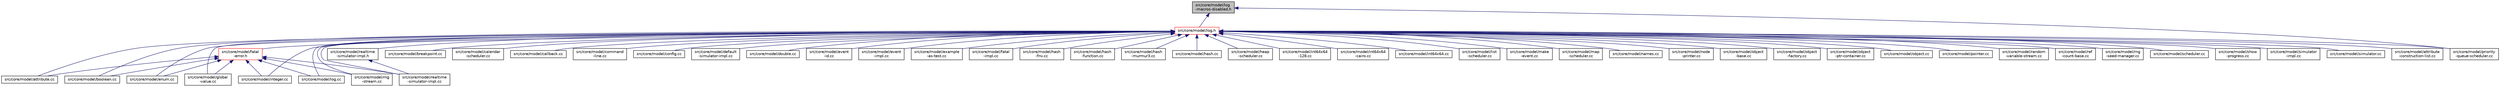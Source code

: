 digraph "src/core/model/log-macros-disabled.h"
{
 // LATEX_PDF_SIZE
  edge [fontname="Helvetica",fontsize="10",labelfontname="Helvetica",labelfontsize="10"];
  node [fontname="Helvetica",fontsize="10",shape=record];
  Node1 [label="src/core/model/log\l-macros-disabled.h",height=0.2,width=0.4,color="black", fillcolor="grey75", style="filled", fontcolor="black",tooltip="Definition of empty logging macros and the NS_LOG_NOOP_INTERNAL macro."];
  Node1 -> Node2 [dir="back",color="midnightblue",fontsize="10",style="solid",fontname="Helvetica"];
  Node2 [label="src/core/model/log.h",height=0.2,width=0.4,color="red", fillcolor="white", style="filled",URL="$log_8h.html",tooltip="Debug message logging."];
  Node2 -> Node3 [dir="back",color="midnightblue",fontsize="10",style="solid",fontname="Helvetica"];
  Node3 [label="src/core/model/attribute\l-construction-list.cc",height=0.2,width=0.4,color="black", fillcolor="white", style="filled",URL="$attribute-construction-list_8cc.html",tooltip="ns3::AttributeConstructionList implementation."];
  Node2 -> Node4 [dir="back",color="midnightblue",fontsize="10",style="solid",fontname="Helvetica"];
  Node4 [label="src/core/model/attribute.cc",height=0.2,width=0.4,color="black", fillcolor="white", style="filled",URL="$attribute_8cc.html",tooltip="ns3::AttributeValue, ns3::AttributeAccessor and ns3::AttributeChecker implementations."];
  Node2 -> Node5 [dir="back",color="midnightblue",fontsize="10",style="solid",fontname="Helvetica"];
  Node5 [label="src/core/model/boolean.cc",height=0.2,width=0.4,color="black", fillcolor="white", style="filled",URL="$boolean_8cc.html",tooltip="ns3::BooleanValue attribute value implementaation."];
  Node2 -> Node6 [dir="back",color="midnightblue",fontsize="10",style="solid",fontname="Helvetica"];
  Node6 [label="src/core/model/breakpoint.cc",height=0.2,width=0.4,color="black", fillcolor="white", style="filled",URL="$breakpoint_8cc.html",tooltip="ns3::BreakpointFallback function implementation."];
  Node2 -> Node7 [dir="back",color="midnightblue",fontsize="10",style="solid",fontname="Helvetica"];
  Node7 [label="src/core/model/calendar\l-scheduler.cc",height=0.2,width=0.4,color="black", fillcolor="white", style="filled",URL="$calendar-scheduler_8cc.html",tooltip="ns3::CalendarScheduler class implementation."];
  Node2 -> Node8 [dir="back",color="midnightblue",fontsize="10",style="solid",fontname="Helvetica"];
  Node8 [label="src/core/model/callback.cc",height=0.2,width=0.4,color="black", fillcolor="white", style="filled",URL="$callback_8cc.html",tooltip="ns3::CallbackValue implementation."];
  Node2 -> Node9 [dir="back",color="midnightblue",fontsize="10",style="solid",fontname="Helvetica"];
  Node9 [label="src/core/model/command\l-line.cc",height=0.2,width=0.4,color="black", fillcolor="white", style="filled",URL="$command-line_8cc.html",tooltip="ns3::CommandLine implementation."];
  Node2 -> Node10 [dir="back",color="midnightblue",fontsize="10",style="solid",fontname="Helvetica"];
  Node10 [label="src/core/model/config.cc",height=0.2,width=0.4,color="black", fillcolor="white", style="filled",URL="$config_8cc.html",tooltip="ns3::Config implementations."];
  Node2 -> Node11 [dir="back",color="midnightblue",fontsize="10",style="solid",fontname="Helvetica"];
  Node11 [label="src/core/model/default\l-simulator-impl.cc",height=0.2,width=0.4,color="black", fillcolor="white", style="filled",URL="$default-simulator-impl_8cc.html",tooltip="ns3::DefaultSimulatorImpl implementation."];
  Node2 -> Node12 [dir="back",color="midnightblue",fontsize="10",style="solid",fontname="Helvetica"];
  Node12 [label="src/core/model/double.cc",height=0.2,width=0.4,color="black", fillcolor="white", style="filled",URL="$double_8cc.html",tooltip="ns3::DoubleValue attribute value implementation."];
  Node2 -> Node13 [dir="back",color="midnightblue",fontsize="10",style="solid",fontname="Helvetica"];
  Node13 [label="src/core/model/enum.cc",height=0.2,width=0.4,color="black", fillcolor="white", style="filled",URL="$enum_8cc.html",tooltip="ns3::EnumValue attribute value implementation."];
  Node2 -> Node14 [dir="back",color="midnightblue",fontsize="10",style="solid",fontname="Helvetica"];
  Node14 [label="src/core/model/event\l-id.cc",height=0.2,width=0.4,color="black", fillcolor="white", style="filled",URL="$event-id_8cc.html",tooltip="ns3::EventId implementation."];
  Node2 -> Node15 [dir="back",color="midnightblue",fontsize="10",style="solid",fontname="Helvetica"];
  Node15 [label="src/core/model/event\l-impl.cc",height=0.2,width=0.4,color="black", fillcolor="white", style="filled",URL="$event-impl_8cc.html",tooltip="ns3::EventImpl definitions."];
  Node2 -> Node16 [dir="back",color="midnightblue",fontsize="10",style="solid",fontname="Helvetica"];
  Node16 [label="src/core/model/example\l-as-test.cc",height=0.2,width=0.4,color="black", fillcolor="white", style="filled",URL="$example-as-test_8cc.html",tooltip="Implementation of classes ns3::ExampleAsTestSuite and ns3::ExampleTestCase."];
  Node2 -> Node17 [dir="back",color="midnightblue",fontsize="10",style="solid",fontname="Helvetica"];
  Node17 [label="src/core/model/fatal\l-error.h",height=0.2,width=0.4,color="red", fillcolor="white", style="filled",URL="$fatal-error_8h.html",tooltip="NS_FATAL_x macro definitions."];
  Node17 -> Node4 [dir="back",color="midnightblue",fontsize="10",style="solid",fontname="Helvetica"];
  Node17 -> Node5 [dir="back",color="midnightblue",fontsize="10",style="solid",fontname="Helvetica"];
  Node17 -> Node13 [dir="back",color="midnightblue",fontsize="10",style="solid",fontname="Helvetica"];
  Node17 -> Node94 [dir="back",color="midnightblue",fontsize="10",style="solid",fontname="Helvetica"];
  Node94 [label="src/core/model/global\l-value.cc",height=0.2,width=0.4,color="black", fillcolor="white", style="filled",URL="$global-value_8cc.html",tooltip="ns3::GlobalValue implementation."];
  Node17 -> Node83 [dir="back",color="midnightblue",fontsize="10",style="solid",fontname="Helvetica"];
  Node83 [label="src/core/model/integer.cc",height=0.2,width=0.4,color="black", fillcolor="white", style="filled",URL="$integer_8cc.html",tooltip="ns3::MakeIntegerChecker implementation."];
  Node17 -> Node114 [dir="back",color="midnightblue",fontsize="10",style="solid",fontname="Helvetica"];
  Node114 [label="src/core/model/log.cc",height=0.2,width=0.4,color="black", fillcolor="white", style="filled",URL="$log_8cc.html",tooltip="ns3::LogComponent and related implementations."];
  Node17 -> Node22 [dir="back",color="midnightblue",fontsize="10",style="solid",fontname="Helvetica"];
  Node22 [label="src/core/model/realtime\l-simulator-impl.cc",height=0.2,width=0.4,color="black", fillcolor="white", style="filled",URL="$realtime-simulator-impl_8cc.html",tooltip="ns3::RealTimeSimulatorImpl implementation."];
  Node17 -> Node143 [dir="back",color="midnightblue",fontsize="10",style="solid",fontname="Helvetica"];
  Node143 [label="src/core/model/rng\l-stream.cc",height=0.2,width=0.4,color="black", fillcolor="white", style="filled",URL="$rng-stream_8cc.html",tooltip="ns3::RngStream and MRG32k3a implementations."];
  Node2 -> Node144 [dir="back",color="midnightblue",fontsize="10",style="solid",fontname="Helvetica"];
  Node144 [label="src/core/model/fatal\l-impl.cc",height=0.2,width=0.4,color="black", fillcolor="white", style="filled",URL="$fatal-impl_8cc.html",tooltip="ns3::FatalImpl::RegisterStream(), ns3::FatalImpl::UnregisterStream(), and ns3::FatalImpl::FlushStream..."];
  Node2 -> Node94 [dir="back",color="midnightblue",fontsize="10",style="solid",fontname="Helvetica"];
  Node2 -> Node134 [dir="back",color="midnightblue",fontsize="10",style="solid",fontname="Helvetica"];
  Node134 [label="src/core/model/hash\l-fnv.cc",height=0.2,width=0.4,color="black", fillcolor="white", style="filled",URL="$hash-fnv_8cc.html",tooltip="ns3::Hash::Function::Fnv1a implementation."];
  Node2 -> Node135 [dir="back",color="midnightblue",fontsize="10",style="solid",fontname="Helvetica"];
  Node135 [label="src/core/model/hash\l-function.cc",height=0.2,width=0.4,color="black", fillcolor="white", style="filled",URL="$hash-function_8cc.html",tooltip="ns3::Hash::Implementation::GetHash64 default implementation."];
  Node2 -> Node137 [dir="back",color="midnightblue",fontsize="10",style="solid",fontname="Helvetica"];
  Node137 [label="src/core/model/hash\l-murmur3.cc",height=0.2,width=0.4,color="black", fillcolor="white", style="filled",URL="$hash-murmur3_8cc.html",tooltip="ns3::Hash::Function::Murmur3 implementation."];
  Node2 -> Node112 [dir="back",color="midnightblue",fontsize="10",style="solid",fontname="Helvetica"];
  Node112 [label="src/core/model/hash.cc",height=0.2,width=0.4,color="black", fillcolor="white", style="filled",URL="$hash_8cc.html",tooltip="ns3::Hasher implementation."];
  Node2 -> Node61 [dir="back",color="midnightblue",fontsize="10",style="solid",fontname="Helvetica"];
  Node61 [label="src/core/model/heap\l-scheduler.cc",height=0.2,width=0.4,color="black", fillcolor="white", style="filled",URL="$heap-scheduler_8cc.html",tooltip="Implementation of ns3::HeapScheduler class."];
  Node2 -> Node106 [dir="back",color="midnightblue",fontsize="10",style="solid",fontname="Helvetica"];
  Node106 [label="src/core/model/int64x64\l-128.cc",height=0.2,width=0.4,color="black", fillcolor="white", style="filled",URL="$int64x64-128_8cc.html",tooltip="Implementation of the ns3::int64x64_t type using a native int128_t type."];
  Node2 -> Node107 [dir="back",color="midnightblue",fontsize="10",style="solid",fontname="Helvetica"];
  Node107 [label="src/core/model/int64x64\l-cairo.cc",height=0.2,width=0.4,color="black", fillcolor="white", style="filled",URL="$int64x64-cairo_8cc.html",tooltip="Implementation of the ns3::int64x64_t type using the Cairo implementation."];
  Node2 -> Node113 [dir="back",color="midnightblue",fontsize="10",style="solid",fontname="Helvetica"];
  Node113 [label="src/core/model/int64x64.cc",height=0.2,width=0.4,color="black", fillcolor="white", style="filled",URL="$int64x64_8cc.html",tooltip="Implementation of the streaming input and output operators for the ns3::int64x64_t type."];
  Node2 -> Node83 [dir="back",color="midnightblue",fontsize="10",style="solid",fontname="Helvetica"];
  Node2 -> Node63 [dir="back",color="midnightblue",fontsize="10",style="solid",fontname="Helvetica"];
  Node63 [label="src/core/model/list\l-scheduler.cc",height=0.2,width=0.4,color="black", fillcolor="white", style="filled",URL="$list-scheduler_8cc.html",tooltip="ns3::ListScheduler implementation."];
  Node2 -> Node114 [dir="back",color="midnightblue",fontsize="10",style="solid",fontname="Helvetica"];
  Node2 -> Node129 [dir="back",color="midnightblue",fontsize="10",style="solid",fontname="Helvetica"];
  Node129 [label="src/core/model/make\l-event.cc",height=0.2,width=0.4,color="black", fillcolor="white", style="filled",URL="$make-event_8cc.html",tooltip="ns3::MakeEvent(void(*f)(void)) implementation."];
  Node2 -> Node65 [dir="back",color="midnightblue",fontsize="10",style="solid",fontname="Helvetica"];
  Node65 [label="src/core/model/map\l-scheduler.cc",height=0.2,width=0.4,color="black", fillcolor="white", style="filled",URL="$map-scheduler_8cc.html",tooltip="ns3::MapScheduler implementation."];
  Node2 -> Node29 [dir="back",color="midnightblue",fontsize="10",style="solid",fontname="Helvetica"];
  Node29 [label="src/core/model/names.cc",height=0.2,width=0.4,color="black", fillcolor="white", style="filled",URL="$names_8cc.html",tooltip="ns3::Names, ns3::NamesNode and ns3::NamePriv implementations."];
  Node2 -> Node42 [dir="back",color="midnightblue",fontsize="10",style="solid",fontname="Helvetica"];
  Node42 [label="src/core/model/node\l-printer.cc",height=0.2,width=0.4,color="black", fillcolor="white", style="filled",URL="$node-printer_8cc.html",tooltip="ns3::DefaultNodePrinter implementation."];
  Node2 -> Node27 [dir="back",color="midnightblue",fontsize="10",style="solid",fontname="Helvetica"];
  Node27 [label="src/core/model/object\l-base.cc",height=0.2,width=0.4,color="black", fillcolor="white", style="filled",URL="$object-base_8cc.html",tooltip="ns3::ObjectBase class implementation."];
  Node2 -> Node32 [dir="back",color="midnightblue",fontsize="10",style="solid",fontname="Helvetica"];
  Node32 [label="src/core/model/object\l-factory.cc",height=0.2,width=0.4,color="black", fillcolor="white", style="filled",URL="$object-factory_8cc.html",tooltip="ns3::ObjectFactory class implementation."];
  Node2 -> Node54 [dir="back",color="midnightblue",fontsize="10",style="solid",fontname="Helvetica"];
  Node54 [label="src/core/model/object\l-ptr-container.cc",height=0.2,width=0.4,color="black", fillcolor="white", style="filled",URL="$object-ptr-container_8cc.html",tooltip="ns3::ObjectPtrContainerValue attribute value implementations."];
  Node2 -> Node33 [dir="back",color="midnightblue",fontsize="10",style="solid",fontname="Helvetica"];
  Node33 [label="src/core/model/object.cc",height=0.2,width=0.4,color="black", fillcolor="white", style="filled",URL="$object_8cc.html",tooltip="ns3::Object class implementation."];
  Node2 -> Node34 [dir="back",color="midnightblue",fontsize="10",style="solid",fontname="Helvetica"];
  Node34 [label="src/core/model/pointer.cc",height=0.2,width=0.4,color="black", fillcolor="white", style="filled",URL="$pointer_8cc.html",tooltip="ns3::PointerValue attribute value implementations."];
  Node2 -> Node66 [dir="back",color="midnightblue",fontsize="10",style="solid",fontname="Helvetica"];
  Node66 [label="src/core/model/priority\l-queue-scheduler.cc",height=0.2,width=0.4,color="black", fillcolor="white", style="filled",URL="$priority-queue-scheduler_8cc.html",tooltip="Implementation of ns3::PriorityQueueScheduler class."];
  Node2 -> Node21 [dir="back",color="midnightblue",fontsize="10",style="solid",fontname="Helvetica"];
  Node21 [label="src/core/model/random\l-variable-stream.cc",height=0.2,width=0.4,color="black", fillcolor="white", style="filled",URL="$random-variable-stream_8cc.html",tooltip="ns3::RandomVariableStream and related implementations"];
  Node2 -> Node22 [dir="back",color="midnightblue",fontsize="10",style="solid",fontname="Helvetica"];
  Node2 -> Node37 [dir="back",color="midnightblue",fontsize="10",style="solid",fontname="Helvetica"];
  Node37 [label="src/core/model/realtime\l-simulator-impl.h",height=0.2,width=0.4,color="black", fillcolor="white", style="filled",URL="$realtime-simulator-impl_8h.html",tooltip="ns3::RealtimeSimulatorImpl declaration."];
  Node37 -> Node22 [dir="back",color="midnightblue",fontsize="10",style="solid",fontname="Helvetica"];
  Node2 -> Node139 [dir="back",color="midnightblue",fontsize="10",style="solid",fontname="Helvetica"];
  Node139 [label="src/core/model/ref\l-count-base.cc",height=0.2,width=0.4,color="black", fillcolor="white", style="filled",URL="$ref-count-base_8cc.html",tooltip="ns3::RefCountBase implementation."];
  Node2 -> Node91 [dir="back",color="midnightblue",fontsize="10",style="solid",fontname="Helvetica"];
  Node91 [label="src/core/model/rng\l-seed-manager.cc",height=0.2,width=0.4,color="black", fillcolor="white", style="filled",URL="$rng-seed-manager_8cc.html",tooltip="ns3::RngSeedManager implementation."];
  Node2 -> Node143 [dir="back",color="midnightblue",fontsize="10",style="solid",fontname="Helvetica"];
  Node2 -> Node68 [dir="back",color="midnightblue",fontsize="10",style="solid",fontname="Helvetica"];
  Node68 [label="src/core/model/scheduler.cc",height=0.2,width=0.4,color="black", fillcolor="white", style="filled",URL="$scheduler_8cc.html",tooltip="ns3::Scheduler implementation."];
  Node2 -> Node43 [dir="back",color="midnightblue",fontsize="10",style="solid",fontname="Helvetica"];
  Node43 [label="src/core/model/show\l-progress.cc",height=0.2,width=0.4,color="black", fillcolor="white", style="filled",URL="$show-progress_8cc.html",tooltip="ns3::ShowProgress implementation."];
  Node2 -> Node38 [dir="back",color="midnightblue",fontsize="10",style="solid",fontname="Helvetica"];
  Node38 [label="src/core/model/simulator\l-impl.cc",height=0.2,width=0.4,color="black", fillcolor="white", style="filled",URL="$simulator-impl_8cc.html",tooltip="ns3::SimulatorImpl implementation."];
  Node2 -> Node39 [dir="back",color="midnightblue",fontsize="10",style="solid",fontname="Helvetica"];
  Node39 [label="src/core/model/simulator.cc",height=0.2,width=0.4,color="black", fillcolor="white", style="filled",URL="$simulator_8cc.html",tooltip="ns3::Simulator implementation, as well as implementation pointer, global scheduler implementation."];
  Node1 -> Node66 [dir="back",color="midnightblue",fontsize="10",style="solid",fontname="Helvetica"];
}
